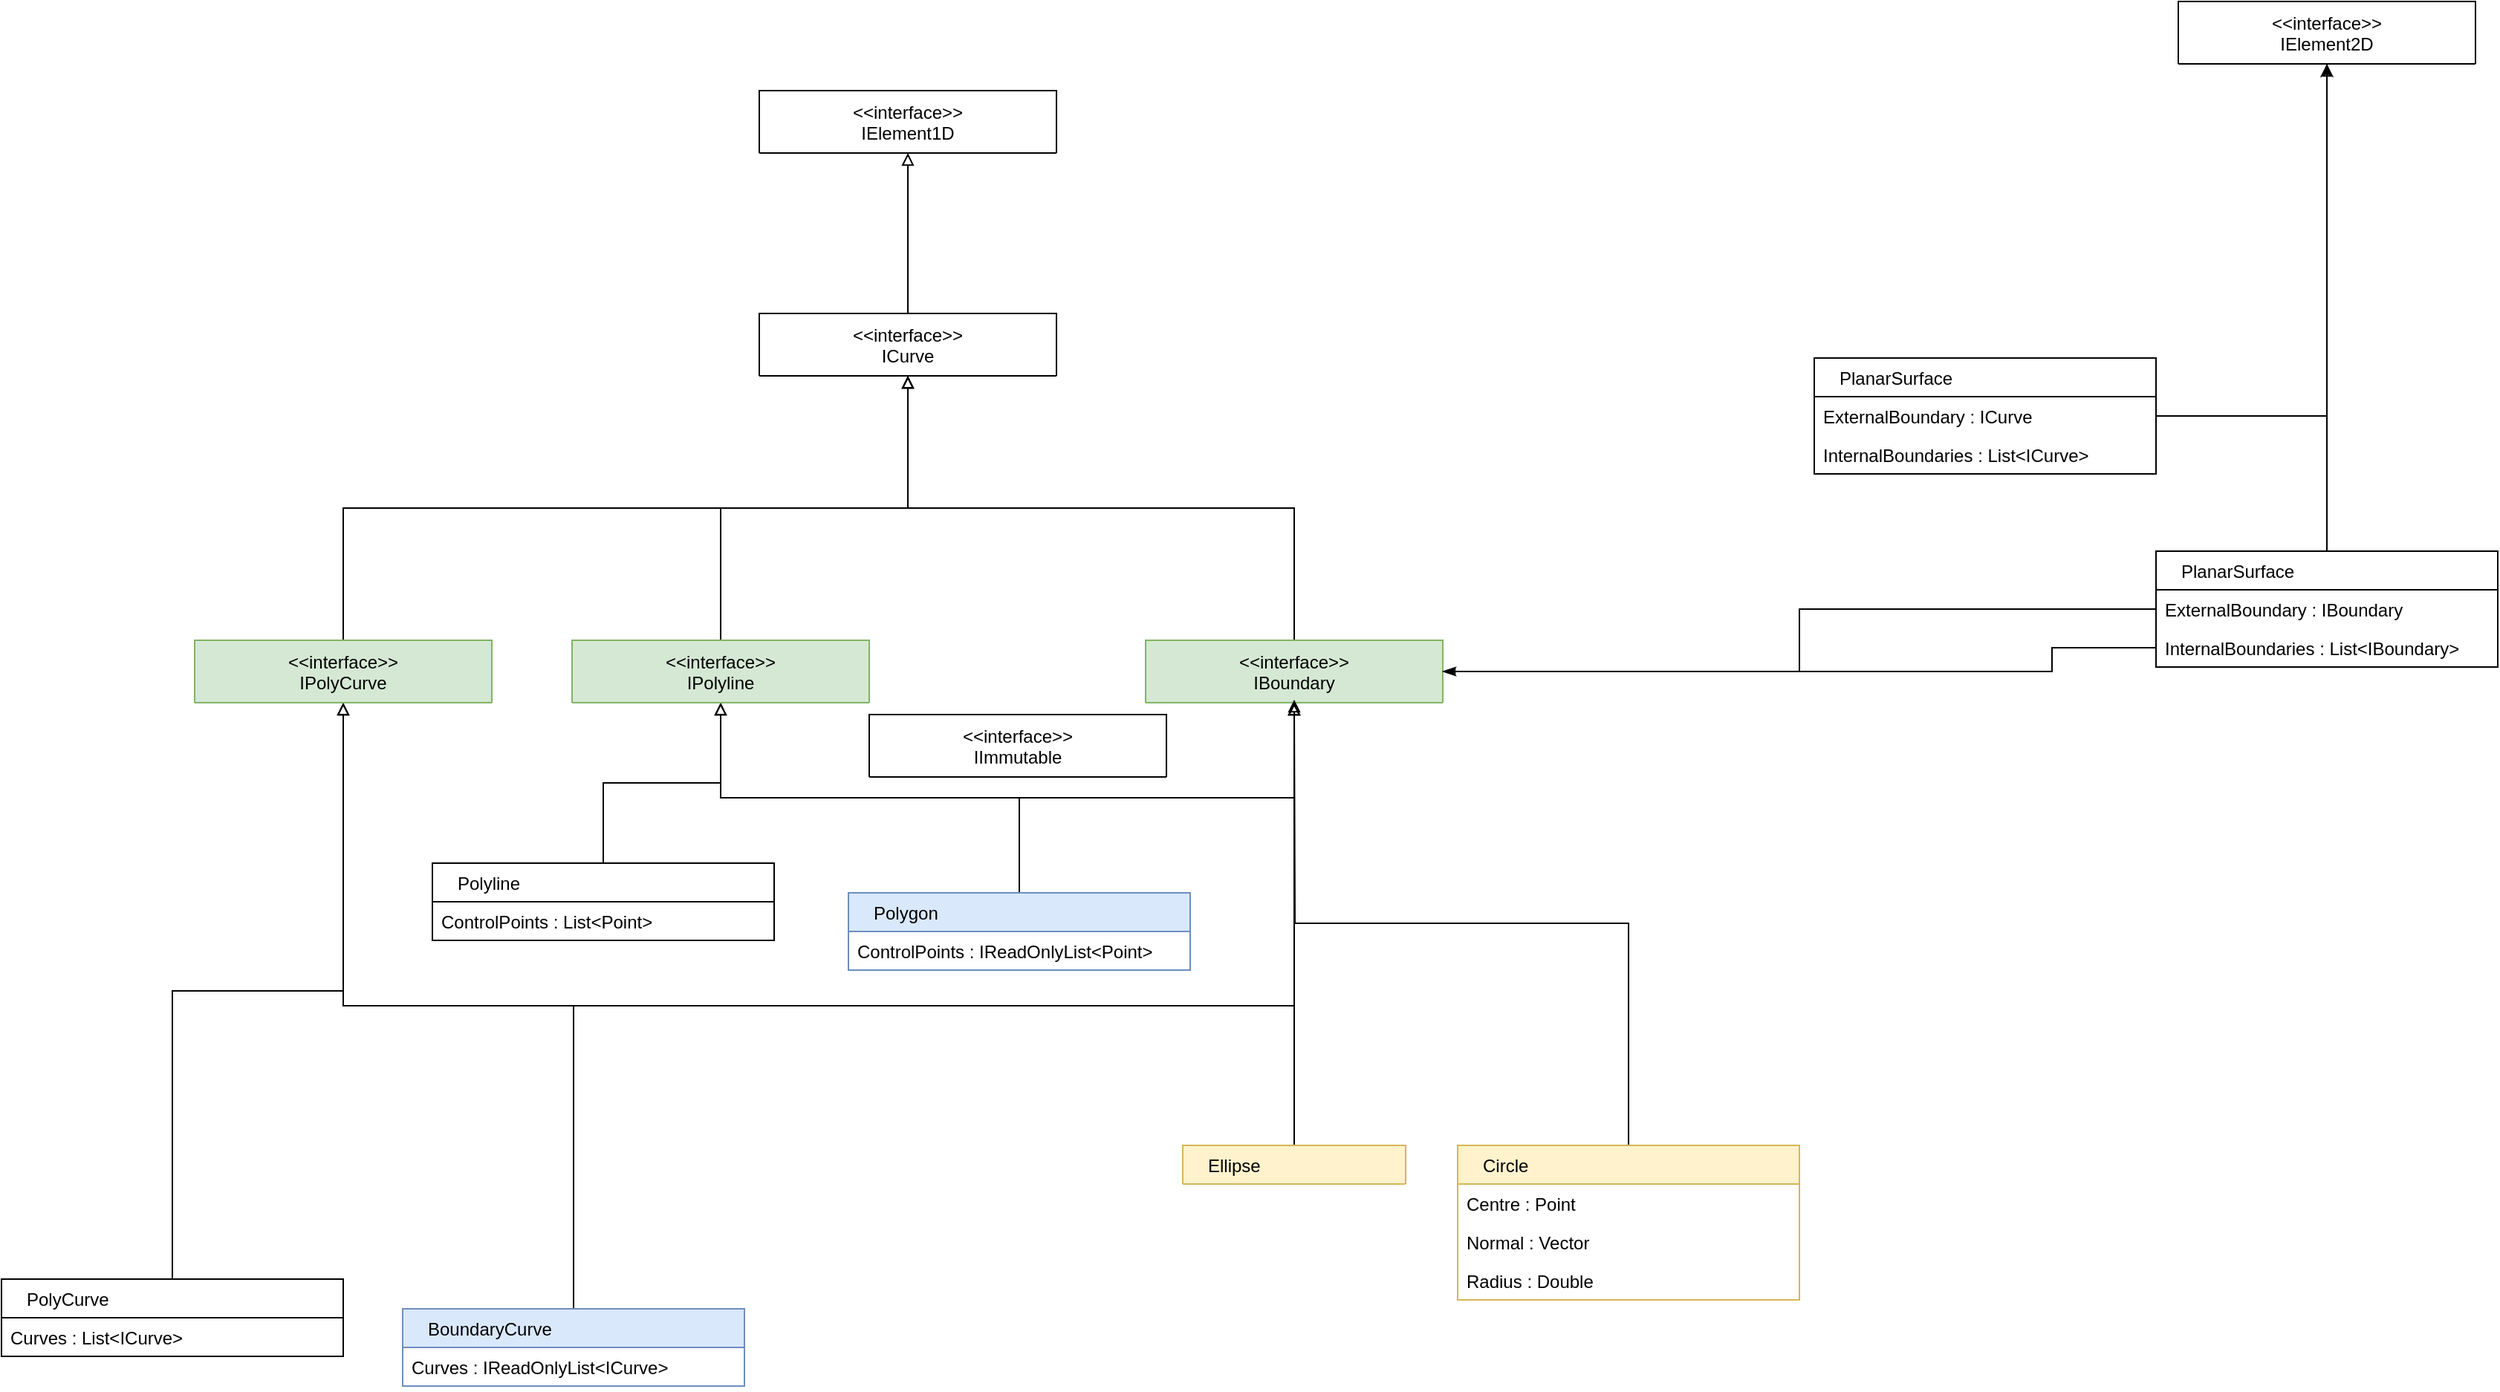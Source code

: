 <mxfile version="18.0.1" type="device"><diagram id="aWiafB6aD21vrrHtfVAQ" name="Page-1"><mxGraphModel dx="2105" dy="1011" grid="1" gridSize="10" guides="1" tooltips="1" connect="1" arrows="1" fold="1" page="1" pageScale="1" pageWidth="827" pageHeight="1169" math="0" shadow="0"><root><mxCell id="0"/><mxCell id="1" parent="0"/><mxCell id="Sm0Zoix0L4MJaLGGMbK1-4" style="edgeStyle=orthogonalEdgeStyle;rounded=0;orthogonalLoop=1;jettySize=auto;html=1;entryX=0.5;entryY=1;entryDx=0;entryDy=0;endArrow=block;endFill=0;" parent="1" source="Sm0Zoix0L4MJaLGGMbK1-1" target="Sm0Zoix0L4MJaLGGMbK1-2" edge="1"><mxGeometry relative="1" as="geometry"/></mxCell><mxCell id="Sm0Zoix0L4MJaLGGMbK1-1" value="&lt;&lt;interface&gt;&gt;&#13;&#10;ICurve" style="swimlane;fontStyle=0;childLayout=stackLayout;horizontal=1;startSize=42;fillColor=none;horizontalStack=0;resizeParent=1;resizeParentMax=0;resizeLast=0;collapsible=1;marginBottom=0;fontSize=12;align=center;" parent="1" vertex="1" collapsed="1"><mxGeometry x="340" y="370" width="200" height="42" as="geometry"><mxRectangle x="340" y="370" width="230" height="192" as="alternateBounds"/></mxGeometry></mxCell><mxCell id="Sm0Zoix0L4MJaLGGMbK1-2" value="&lt;&lt;interface&gt;&gt;&#13;&#10;IElement1D" style="swimlane;fontStyle=0;childLayout=stackLayout;horizontal=1;startSize=42;fillColor=none;horizontalStack=0;resizeParent=1;resizeParentMax=0;resizeLast=0;collapsible=1;marginBottom=0;fontSize=12;align=center;" parent="1" vertex="1" collapsed="1"><mxGeometry x="340" y="220" width="200" height="42" as="geometry"><mxRectangle width="230" height="192" as="alternateBounds"/></mxGeometry></mxCell><mxCell id="Sm0Zoix0L4MJaLGGMbK1-3" value="&lt;&lt;interface&gt;&gt;&#13;&#10;IElement2D" style="swimlane;fontStyle=0;childLayout=stackLayout;horizontal=1;startSize=42;fillColor=none;horizontalStack=0;resizeParent=1;resizeParentMax=0;resizeLast=0;collapsible=1;marginBottom=0;fontSize=12;align=center;" parent="1" vertex="1" collapsed="1"><mxGeometry x="1295" y="160" width="200" height="42" as="geometry"><mxRectangle width="230" height="192" as="alternateBounds"/></mxGeometry></mxCell><mxCell id="Sm0Zoix0L4MJaLGGMbK1-7" style="edgeStyle=orthogonalEdgeStyle;rounded=0;orthogonalLoop=1;jettySize=auto;html=1;exitX=0.5;exitY=0;exitDx=0;exitDy=0;entryX=0.5;entryY=1;entryDx=0;entryDy=0;endArrow=block;endFill=0;" parent="1" source="Sm0Zoix0L4MJaLGGMbK1-5" target="Sm0Zoix0L4MJaLGGMbK1-1" edge="1"><mxGeometry relative="1" as="geometry"/></mxCell><mxCell id="Sm0Zoix0L4MJaLGGMbK1-5" value="&lt;&lt;interface&gt;&gt;&#10;IBoundary" style="swimlane;fontStyle=0;childLayout=stackLayout;horizontal=1;startSize=42;fillColor=#d5e8d4;horizontalStack=0;resizeParent=1;resizeParentMax=0;resizeLast=0;collapsible=1;marginBottom=0;fontSize=12;align=center;strokeColor=#82b366;" parent="1" vertex="1" collapsed="1"><mxGeometry x="600" y="590" width="200" height="42" as="geometry"><mxRectangle x="340" y="370" width="230" height="192" as="alternateBounds"/></mxGeometry></mxCell><mxCell id="Sm0Zoix0L4MJaLGGMbK1-20" style="edgeStyle=orthogonalEdgeStyle;rounded=0;orthogonalLoop=1;jettySize=auto;html=1;exitX=0.5;exitY=0;exitDx=0;exitDy=0;entryX=0.5;entryY=1;entryDx=0;entryDy=0;endArrow=block;endFill=0;" parent="1" source="Sm0Zoix0L4MJaLGGMbK1-8" target="Sm0Zoix0L4MJaLGGMbK1-16" edge="1"><mxGeometry relative="1" as="geometry"/></mxCell><mxCell id="Sm0Zoix0L4MJaLGGMbK1-8" value="Polyline" style="swimlane;fontStyle=0;childLayout=stackLayout;horizontal=1;startSize=26;fillColor=none;horizontalStack=0;resizeParent=1;resizeParentMax=0;resizeLast=0;collapsible=1;marginBottom=0;fontSize=12;align=left;spacingLeft=15;" parent="1" vertex="1"><mxGeometry x="120" y="740" width="230" height="52" as="geometry"><mxRectangle x="320" y="710" width="150" height="26" as="alternateBounds"/></mxGeometry></mxCell><mxCell id="Sm0Zoix0L4MJaLGGMbK1-9" value="ControlPoints : List&lt;Point&gt;" style="text;strokeColor=none;fillColor=none;align=left;verticalAlign=top;spacingLeft=4;spacingRight=4;overflow=hidden;rotatable=0;points=[[0,0.5],[1,0.5]];portConstraint=eastwest;fontColor=#000000" parent="Sm0Zoix0L4MJaLGGMbK1-8" vertex="1"><mxGeometry y="26" width="230" height="26" as="geometry"/></mxCell><mxCell id="Sm0Zoix0L4MJaLGGMbK1-21" style="edgeStyle=orthogonalEdgeStyle;rounded=0;orthogonalLoop=1;jettySize=auto;html=1;entryX=0.5;entryY=1;entryDx=0;entryDy=0;endArrow=block;endFill=0;exitX=0.5;exitY=0;exitDx=0;exitDy=0;" parent="1" source="Sm0Zoix0L4MJaLGGMbK1-10" target="Sm0Zoix0L4MJaLGGMbK1-16" edge="1"><mxGeometry relative="1" as="geometry"/></mxCell><mxCell id="Sm0Zoix0L4MJaLGGMbK1-22" style="edgeStyle=orthogonalEdgeStyle;rounded=0;orthogonalLoop=1;jettySize=auto;html=1;exitX=0.5;exitY=0;exitDx=0;exitDy=0;entryX=0.5;entryY=1;entryDx=0;entryDy=0;endArrow=block;endFill=0;" parent="1" source="Sm0Zoix0L4MJaLGGMbK1-10" target="Sm0Zoix0L4MJaLGGMbK1-5" edge="1"><mxGeometry relative="1" as="geometry"/></mxCell><mxCell id="Sm0Zoix0L4MJaLGGMbK1-10" value="Polygon" style="swimlane;fontStyle=0;childLayout=stackLayout;horizontal=1;startSize=26;fillColor=#dae8fc;horizontalStack=0;resizeParent=1;resizeParentMax=0;resizeLast=0;collapsible=1;marginBottom=0;fontSize=12;align=left;spacingLeft=15;strokeColor=#6c8ebf;" parent="1" vertex="1"><mxGeometry x="400" y="760" width="230" height="52" as="geometry"><mxRectangle x="320" y="710" width="150" height="26" as="alternateBounds"/></mxGeometry></mxCell><mxCell id="Sm0Zoix0L4MJaLGGMbK1-11" value="ControlPoints : IReadOnlyList&lt;Point&gt;" style="text;align=left;verticalAlign=top;spacingLeft=4;spacingRight=4;overflow=hidden;rotatable=0;points=[[0,0.5],[1,0.5]];portConstraint=eastwest;" parent="Sm0Zoix0L4MJaLGGMbK1-10" vertex="1"><mxGeometry y="26" width="230" height="26" as="geometry"/></mxCell><mxCell id="Sm0Zoix0L4MJaLGGMbK1-23" style="edgeStyle=orthogonalEdgeStyle;rounded=0;orthogonalLoop=1;jettySize=auto;html=1;entryX=0.5;entryY=1;entryDx=0;entryDy=0;endArrow=block;endFill=0;" parent="1" source="Sm0Zoix0L4MJaLGGMbK1-12" target="Sm0Zoix0L4MJaLGGMbK1-17" edge="1"><mxGeometry relative="1" as="geometry"/></mxCell><mxCell id="Sm0Zoix0L4MJaLGGMbK1-12" value="PolyCurve" style="swimlane;fontStyle=0;childLayout=stackLayout;horizontal=1;startSize=26;fillColor=none;horizontalStack=0;resizeParent=1;resizeParentMax=0;resizeLast=0;collapsible=1;marginBottom=0;fontSize=12;align=left;spacingLeft=15;" parent="1" vertex="1"><mxGeometry x="-170" y="1020" width="230" height="52" as="geometry"><mxRectangle x="560" y="880" width="150" height="26" as="alternateBounds"/></mxGeometry></mxCell><mxCell id="Sm0Zoix0L4MJaLGGMbK1-13" value="Curves : List&lt;ICurve&gt;" style="text;strokeColor=none;fillColor=none;align=left;verticalAlign=top;spacingLeft=4;spacingRight=4;overflow=hidden;rotatable=0;points=[[0,0.5],[1,0.5]];portConstraint=eastwest;fontColor=#000000" parent="Sm0Zoix0L4MJaLGGMbK1-12" vertex="1"><mxGeometry y="26" width="230" height="26" as="geometry"/></mxCell><mxCell id="Sm0Zoix0L4MJaLGGMbK1-24" style="edgeStyle=orthogonalEdgeStyle;rounded=0;orthogonalLoop=1;jettySize=auto;html=1;entryX=0.5;entryY=1;entryDx=0;entryDy=0;endArrow=block;endFill=0;" parent="1" source="Sm0Zoix0L4MJaLGGMbK1-14" target="Sm0Zoix0L4MJaLGGMbK1-17" edge="1"><mxGeometry relative="1" as="geometry"/></mxCell><mxCell id="Sm0Zoix0L4MJaLGGMbK1-25" style="edgeStyle=orthogonalEdgeStyle;rounded=0;orthogonalLoop=1;jettySize=auto;html=1;endArrow=block;endFill=0;exitX=0.5;exitY=0;exitDx=0;exitDy=0;" parent="1" source="Sm0Zoix0L4MJaLGGMbK1-14" target="Sm0Zoix0L4MJaLGGMbK1-5" edge="1"><mxGeometry relative="1" as="geometry"/></mxCell><mxCell id="Sm0Zoix0L4MJaLGGMbK1-14" value="BoundaryCurve" style="swimlane;fontStyle=0;childLayout=stackLayout;horizontal=1;startSize=26;fillColor=#dae8fc;horizontalStack=0;resizeParent=1;resizeParentMax=0;resizeLast=0;collapsible=1;marginBottom=0;fontSize=12;align=left;spacingLeft=15;strokeColor=#6c8ebf;" parent="1" vertex="1"><mxGeometry x="100" y="1040" width="230" height="52" as="geometry"><mxRectangle x="560" y="880" width="150" height="26" as="alternateBounds"/></mxGeometry></mxCell><mxCell id="Sm0Zoix0L4MJaLGGMbK1-15" value="Curves : IReadOnlyList&lt;ICurve&gt;" style="text;strokeColor=none;fillColor=none;align=left;verticalAlign=top;spacingLeft=4;spacingRight=4;overflow=hidden;rotatable=0;points=[[0,0.5],[1,0.5]];portConstraint=eastwest;fontColor=#000000" parent="Sm0Zoix0L4MJaLGGMbK1-14" vertex="1"><mxGeometry y="26" width="230" height="26" as="geometry"/></mxCell><mxCell id="Sm0Zoix0L4MJaLGGMbK1-18" style="edgeStyle=orthogonalEdgeStyle;rounded=0;orthogonalLoop=1;jettySize=auto;html=1;exitX=0.5;exitY=0;exitDx=0;exitDy=0;endArrow=block;endFill=0;" parent="1" source="Sm0Zoix0L4MJaLGGMbK1-16" target="Sm0Zoix0L4MJaLGGMbK1-1" edge="1"><mxGeometry relative="1" as="geometry"/></mxCell><mxCell id="Sm0Zoix0L4MJaLGGMbK1-16" value="&lt;&lt;interface&gt;&gt;&#10;IPolyline" style="swimlane;fontStyle=0;childLayout=stackLayout;horizontal=1;startSize=42;fillColor=#d5e8d4;horizontalStack=0;resizeParent=1;resizeParentMax=0;resizeLast=0;collapsible=1;marginBottom=0;fontSize=12;align=center;strokeColor=#82b366;" parent="1" vertex="1" collapsed="1"><mxGeometry x="214" y="590" width="200" height="42" as="geometry"><mxRectangle x="340" y="370" width="230" height="192" as="alternateBounds"/></mxGeometry></mxCell><mxCell id="Sm0Zoix0L4MJaLGGMbK1-19" style="edgeStyle=orthogonalEdgeStyle;rounded=0;orthogonalLoop=1;jettySize=auto;html=1;endArrow=block;endFill=0;exitX=0.5;exitY=0;exitDx=0;exitDy=0;" parent="1" source="Sm0Zoix0L4MJaLGGMbK1-17" target="Sm0Zoix0L4MJaLGGMbK1-1" edge="1"><mxGeometry relative="1" as="geometry"/></mxCell><mxCell id="Sm0Zoix0L4MJaLGGMbK1-17" value="&lt;&lt;interface&gt;&gt;&#10;IPolyCurve" style="swimlane;fontStyle=0;childLayout=stackLayout;horizontal=1;startSize=42;fillColor=#d5e8d4;horizontalStack=0;resizeParent=1;resizeParentMax=0;resizeLast=0;collapsible=1;marginBottom=0;fontSize=12;align=center;strokeColor=#82b366;" parent="1" vertex="1" collapsed="1"><mxGeometry x="-40" y="590" width="200" height="42" as="geometry"><mxRectangle x="340" y="370" width="230" height="192" as="alternateBounds"/></mxGeometry></mxCell><mxCell id="Sm0Zoix0L4MJaLGGMbK1-44" style="edgeStyle=orthogonalEdgeStyle;rounded=0;orthogonalLoop=1;jettySize=auto;html=1;exitX=0.5;exitY=0;exitDx=0;exitDy=0;entryX=0.5;entryY=1;entryDx=0;entryDy=0;endArrow=blockThin;endFill=0;" parent="1" source="Sm0Zoix0L4MJaLGGMbK1-57" target="Sm0Zoix0L4MJaLGGMbK1-3" edge="1"><mxGeometry relative="1" as="geometry"><mxPoint x="1395" y="510.0" as="sourcePoint"/></mxGeometry></mxCell><mxCell id="Sm0Zoix0L4MJaLGGMbK1-33" style="edgeStyle=orthogonalEdgeStyle;rounded=0;orthogonalLoop=1;jettySize=auto;html=1;endArrow=block;endFill=0;exitX=0.5;exitY=0;exitDx=0;exitDy=0;" parent="1" source="Sm0Zoix0L4MJaLGGMbK1-29" edge="1"><mxGeometry relative="1" as="geometry"><mxPoint x="700" y="630" as="targetPoint"/></mxGeometry></mxCell><mxCell id="Sm0Zoix0L4MJaLGGMbK1-29" value="Circle" style="swimlane;fontStyle=0;childLayout=stackLayout;horizontal=1;startSize=26;fillColor=#fff2cc;horizontalStack=0;resizeParent=1;resizeParentMax=0;resizeLast=0;collapsible=1;marginBottom=0;fontSize=12;align=left;spacingLeft=15;strokeColor=#d6b656;" parent="1" vertex="1"><mxGeometry x="810" y="930" width="230" height="104" as="geometry"><mxRectangle x="810" y="930" width="150" height="26" as="alternateBounds"/></mxGeometry></mxCell><mxCell id="Sm0Zoix0L4MJaLGGMbK1-30" value="Centre : Point" style="text;strokeColor=none;fillColor=none;align=left;verticalAlign=top;spacingLeft=4;spacingRight=4;overflow=hidden;rotatable=0;points=[[0,0.5],[1,0.5]];portConstraint=eastwest;fontColor=#000000" parent="Sm0Zoix0L4MJaLGGMbK1-29" vertex="1"><mxGeometry y="26" width="230" height="26" as="geometry"/></mxCell><mxCell id="Sm0Zoix0L4MJaLGGMbK1-31" value="Normal : Vector" style="text;strokeColor=none;fillColor=none;align=left;verticalAlign=top;spacingLeft=4;spacingRight=4;overflow=hidden;rotatable=0;points=[[0,0.5],[1,0.5]];portConstraint=eastwest;fontColor=#000000" parent="Sm0Zoix0L4MJaLGGMbK1-29" vertex="1"><mxGeometry y="52" width="230" height="26" as="geometry"/></mxCell><mxCell id="Sm0Zoix0L4MJaLGGMbK1-32" value="Radius : Double" style="text;strokeColor=none;fillColor=none;align=left;verticalAlign=top;spacingLeft=4;spacingRight=4;overflow=hidden;rotatable=0;points=[[0,0.5],[1,0.5]];portConstraint=eastwest;fontColor=#000000" parent="Sm0Zoix0L4MJaLGGMbK1-29" vertex="1"><mxGeometry y="78" width="230" height="26" as="geometry"/></mxCell><mxCell id="Sm0Zoix0L4MJaLGGMbK1-40" style="edgeStyle=orthogonalEdgeStyle;rounded=0;orthogonalLoop=1;jettySize=auto;html=1;endArrow=block;endFill=0;" parent="1" source="Sm0Zoix0L4MJaLGGMbK1-34" target="Sm0Zoix0L4MJaLGGMbK1-5" edge="1"><mxGeometry relative="1" as="geometry"/></mxCell><mxCell id="Sm0Zoix0L4MJaLGGMbK1-34" value="Ellipse" style="swimlane;fontStyle=0;childLayout=stackLayout;horizontal=1;startSize=26;fillColor=#fff2cc;horizontalStack=0;resizeParent=1;resizeParentMax=0;resizeLast=0;collapsible=1;marginBottom=0;fontSize=12;align=left;spacingLeft=15;strokeColor=#d6b656;" parent="1" vertex="1" collapsed="1"><mxGeometry x="625" y="930" width="150" height="26" as="geometry"><mxRectangle x="625" y="930" width="230" height="156" as="alternateBounds"/></mxGeometry></mxCell><mxCell id="Sm0Zoix0L4MJaLGGMbK1-35" value="Centre : Point" style="text;strokeColor=none;fillColor=none;align=left;verticalAlign=top;spacingLeft=4;spacingRight=4;overflow=hidden;rotatable=0;points=[[0,0.5],[1,0.5]];portConstraint=eastwest;fontColor=#000000" parent="Sm0Zoix0L4MJaLGGMbK1-34" vertex="1"><mxGeometry y="26" width="230" height="26" as="geometry"/></mxCell><mxCell id="Sm0Zoix0L4MJaLGGMbK1-36" value="Axis1 : Vector" style="text;strokeColor=none;fillColor=none;align=left;verticalAlign=top;spacingLeft=4;spacingRight=4;overflow=hidden;rotatable=0;points=[[0,0.5],[1,0.5]];portConstraint=eastwest;fontColor=#000000" parent="Sm0Zoix0L4MJaLGGMbK1-34" vertex="1"><mxGeometry y="52" width="230" height="26" as="geometry"/></mxCell><mxCell id="Sm0Zoix0L4MJaLGGMbK1-37" value="Axis2 : Vector" style="text;strokeColor=none;fillColor=none;align=left;verticalAlign=top;spacingLeft=4;spacingRight=4;overflow=hidden;rotatable=0;points=[[0,0.5],[1,0.5]];portConstraint=eastwest;fontColor=#000000" parent="Sm0Zoix0L4MJaLGGMbK1-34" vertex="1"><mxGeometry y="78" width="230" height="26" as="geometry"/></mxCell><mxCell id="Sm0Zoix0L4MJaLGGMbK1-38" value="Radius1 : Double" style="text;strokeColor=none;fillColor=none;align=left;verticalAlign=top;spacingLeft=4;spacingRight=4;overflow=hidden;rotatable=0;points=[[0,0.5],[1,0.5]];portConstraint=eastwest;fontColor=#000000" parent="Sm0Zoix0L4MJaLGGMbK1-34" vertex="1"><mxGeometry y="104" width="230" height="26" as="geometry"/></mxCell><mxCell id="Sm0Zoix0L4MJaLGGMbK1-39" value="Radius2 : Double" style="text;strokeColor=none;fillColor=none;align=left;verticalAlign=top;spacingLeft=4;spacingRight=4;overflow=hidden;rotatable=0;points=[[0,0.5],[1,0.5]];portConstraint=eastwest;fontColor=#000000" parent="Sm0Zoix0L4MJaLGGMbK1-34" vertex="1"><mxGeometry y="130" width="230" height="26" as="geometry"/></mxCell><mxCell id="Sm0Zoix0L4MJaLGGMbK1-41" style="edgeStyle=orthogonalEdgeStyle;rounded=0;orthogonalLoop=1;jettySize=auto;html=1;exitX=0;exitY=0.5;exitDx=0;exitDy=0;entryX=1;entryY=0.5;entryDx=0;entryDy=0;endArrow=classicThin;endFill=1;" parent="1" source="Sm0Zoix0L4MJaLGGMbK1-58" target="Sm0Zoix0L4MJaLGGMbK1-5" edge="1"><mxGeometry relative="1" as="geometry"><mxPoint x="1230" y="549.0" as="sourcePoint"/></mxGeometry></mxCell><mxCell id="Sm0Zoix0L4MJaLGGMbK1-48" style="edgeStyle=orthogonalEdgeStyle;rounded=0;orthogonalLoop=1;jettySize=auto;html=1;exitX=0;exitY=0.5;exitDx=0;exitDy=0;entryX=1;entryY=0.5;entryDx=0;entryDy=0;endArrow=blockThin;endFill=0;" parent="1" source="Sm0Zoix0L4MJaLGGMbK1-59" target="Sm0Zoix0L4MJaLGGMbK1-5" edge="1"><mxGeometry relative="1" as="geometry"><Array as="points"><mxPoint x="1210" y="595"/><mxPoint x="1210" y="611"/></Array><mxPoint x="1660" y="519" as="sourcePoint"/></mxGeometry></mxCell><mxCell id="bkOEOyKsp2DFasFMRObu-1" style="edgeStyle=orthogonalEdgeStyle;rounded=0;orthogonalLoop=1;jettySize=auto;html=1;" edge="1" parent="1" source="Sm0Zoix0L4MJaLGGMbK1-51" target="Sm0Zoix0L4MJaLGGMbK1-3"><mxGeometry relative="1" as="geometry"/></mxCell><mxCell id="Sm0Zoix0L4MJaLGGMbK1-51" value="PlanarSurface" style="swimlane;fontStyle=0;childLayout=stackLayout;horizontal=1;startSize=26;fillColor=none;horizontalStack=0;resizeParent=1;resizeParentMax=0;resizeLast=0;collapsible=1;marginBottom=0;fontSize=12;align=left;spacingLeft=15;" parent="1" vertex="1"><mxGeometry x="1050" y="400" width="230" height="78" as="geometry"><mxRectangle x="730" y="440" width="150" height="26" as="alternateBounds"/></mxGeometry></mxCell><mxCell id="Sm0Zoix0L4MJaLGGMbK1-52" value="ExternalBoundary : ICurve" style="text;strokeColor=none;fillColor=none;align=left;verticalAlign=top;spacingLeft=4;spacingRight=4;overflow=hidden;rotatable=0;points=[[0,0.5],[1,0.5]];portConstraint=eastwest;fontColor=#000000" parent="Sm0Zoix0L4MJaLGGMbK1-51" vertex="1"><mxGeometry y="26" width="230" height="26" as="geometry"/></mxCell><mxCell id="Sm0Zoix0L4MJaLGGMbK1-53" value="InternalBoundaries : List&lt;ICurve&gt;" style="text;strokeColor=none;fillColor=none;align=left;verticalAlign=top;spacingLeft=4;spacingRight=4;overflow=hidden;rotatable=0;points=[[0,0.5],[1,0.5]];portConstraint=eastwest;fontColor=#000000" parent="Sm0Zoix0L4MJaLGGMbK1-51" vertex="1"><mxGeometry y="52" width="230" height="26" as="geometry"/></mxCell><mxCell id="Sm0Zoix0L4MJaLGGMbK1-54" value="&lt;&lt;interface&gt;&gt;&#13;&#10;IImmutable" style="swimlane;fontStyle=0;childLayout=stackLayout;horizontal=1;startSize=42;fillColor=none;horizontalStack=0;resizeParent=1;resizeParentMax=0;resizeLast=0;collapsible=1;marginBottom=0;fontSize=12;align=center;" parent="1" vertex="1" collapsed="1"><mxGeometry x="414" y="640" width="200" height="42" as="geometry"><mxRectangle width="230" height="192" as="alternateBounds"/></mxGeometry></mxCell><mxCell id="Sm0Zoix0L4MJaLGGMbK1-57" value="PlanarSurface" style="swimlane;fontStyle=0;childLayout=stackLayout;horizontal=1;startSize=26;fillColor=none;horizontalStack=0;resizeParent=1;resizeParentMax=0;resizeLast=0;collapsible=1;marginBottom=0;fontSize=12;align=left;spacingLeft=15;" parent="1" vertex="1"><mxGeometry x="1280" y="530" width="230" height="78" as="geometry"><mxRectangle x="730" y="440" width="150" height="26" as="alternateBounds"/></mxGeometry></mxCell><mxCell id="Sm0Zoix0L4MJaLGGMbK1-58" value="ExternalBoundary : IBoundary" style="text;strokeColor=none;fillColor=none;align=left;verticalAlign=top;spacingLeft=4;spacingRight=4;overflow=hidden;rotatable=0;points=[[0,0.5],[1,0.5]];portConstraint=eastwest;fontColor=#000000" parent="Sm0Zoix0L4MJaLGGMbK1-57" vertex="1"><mxGeometry y="26" width="230" height="26" as="geometry"/></mxCell><mxCell id="Sm0Zoix0L4MJaLGGMbK1-59" value="InternalBoundaries : List&lt;IBoundary&gt;" style="text;strokeColor=none;fillColor=none;align=left;verticalAlign=top;spacingLeft=4;spacingRight=4;overflow=hidden;rotatable=0;points=[[0,0.5],[1,0.5]];portConstraint=eastwest;fontColor=#000000" parent="Sm0Zoix0L4MJaLGGMbK1-57" vertex="1"><mxGeometry y="52" width="230" height="26" as="geometry"/></mxCell></root></mxGraphModel></diagram></mxfile>